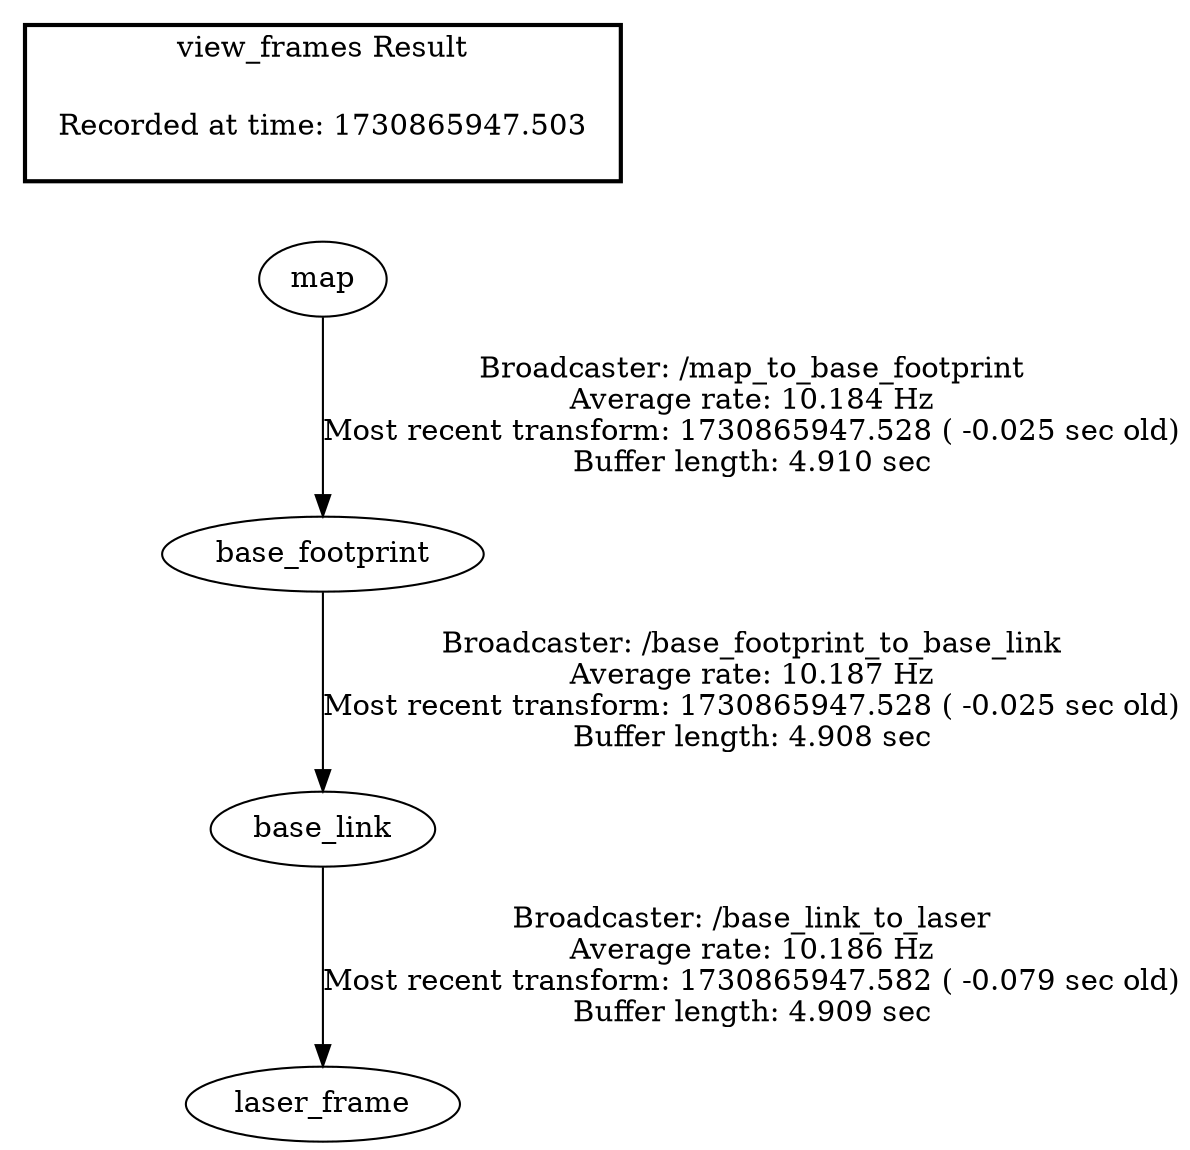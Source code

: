 digraph G {
"map" -> "base_footprint"[label="Broadcaster: /map_to_base_footprint\nAverage rate: 10.184 Hz\nMost recent transform: 1730865947.528 ( -0.025 sec old)\nBuffer length: 4.910 sec\n"];
"base_footprint" -> "base_link"[label="Broadcaster: /base_footprint_to_base_link\nAverage rate: 10.187 Hz\nMost recent transform: 1730865947.528 ( -0.025 sec old)\nBuffer length: 4.908 sec\n"];
"base_link" -> "laser_frame"[label="Broadcaster: /base_link_to_laser\nAverage rate: 10.186 Hz\nMost recent transform: 1730865947.582 ( -0.079 sec old)\nBuffer length: 4.909 sec\n"];
edge [style=invis];
 subgraph cluster_legend { style=bold; color=black; label ="view_frames Result";
"Recorded at time: 1730865947.503"[ shape=plaintext ] ;
 }->"map";
}